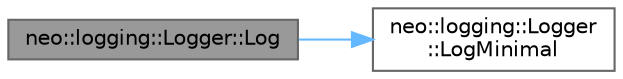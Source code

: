 digraph "neo::logging::Logger::Log"
{
 // LATEX_PDF_SIZE
  bgcolor="transparent";
  edge [fontname=Helvetica,fontsize=10,labelfontname=Helvetica,labelfontsize=10];
  node [fontname=Helvetica,fontsize=10,shape=box,height=0.2,width=0.4];
  rankdir="LR";
  Node1 [id="Node000001",label="neo::logging::Logger::Log",height=0.2,width=0.4,color="gray40", fillcolor="grey60", style="filled", fontcolor="black",tooltip="Template method for formatted logging."];
  Node1 -> Node2 [id="edge1_Node000001_Node000002",color="steelblue1",style="solid",tooltip=" "];
  Node2 [id="Node000002",label="neo::logging::Logger\l::LogMinimal",height=0.2,width=0.4,color="grey40", fillcolor="white", style="filled",URL="$classneo_1_1logging_1_1_logger.html#a17a308461574a9598f527fd81c035d4c",tooltip=" "];
}
